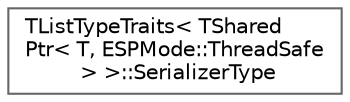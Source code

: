 digraph "Graphical Class Hierarchy"
{
 // INTERACTIVE_SVG=YES
 // LATEX_PDF_SIZE
  bgcolor="transparent";
  edge [fontname=Helvetica,fontsize=10,labelfontname=Helvetica,labelfontsize=10];
  node [fontname=Helvetica,fontsize=10,shape=box,height=0.2,width=0.4];
  rankdir="LR";
  Node0 [id="Node000000",label="TListTypeTraits\< TShared\lPtr\< T, ESPMode::ThreadSafe\l \> \>::SerializerType",height=0.2,width=0.4,color="grey40", fillcolor="white", style="filled",URL="$d1/d52/classTListTypeTraits_3_01TSharedPtr_3_01T_00_01ESPMode_1_1ThreadSafe_01_4_01_4_1_1SerializerType.html",tooltip=" "];
}
